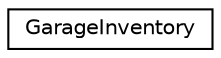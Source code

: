 digraph "Graphical Class Hierarchy"
{
 // LATEX_PDF_SIZE
  edge [fontname="Helvetica",fontsize="10",labelfontname="Helvetica",labelfontsize="10"];
  node [fontname="Helvetica",fontsize="10",shape=record];
  rankdir="LR";
  Node0 [label="GarageInventory",height=0.2,width=0.4,color="black", fillcolor="white", style="filled",URL="$class_garage_inventory.html",tooltip="Manages all Vehicles in a Player's Garage Inventory."];
}
